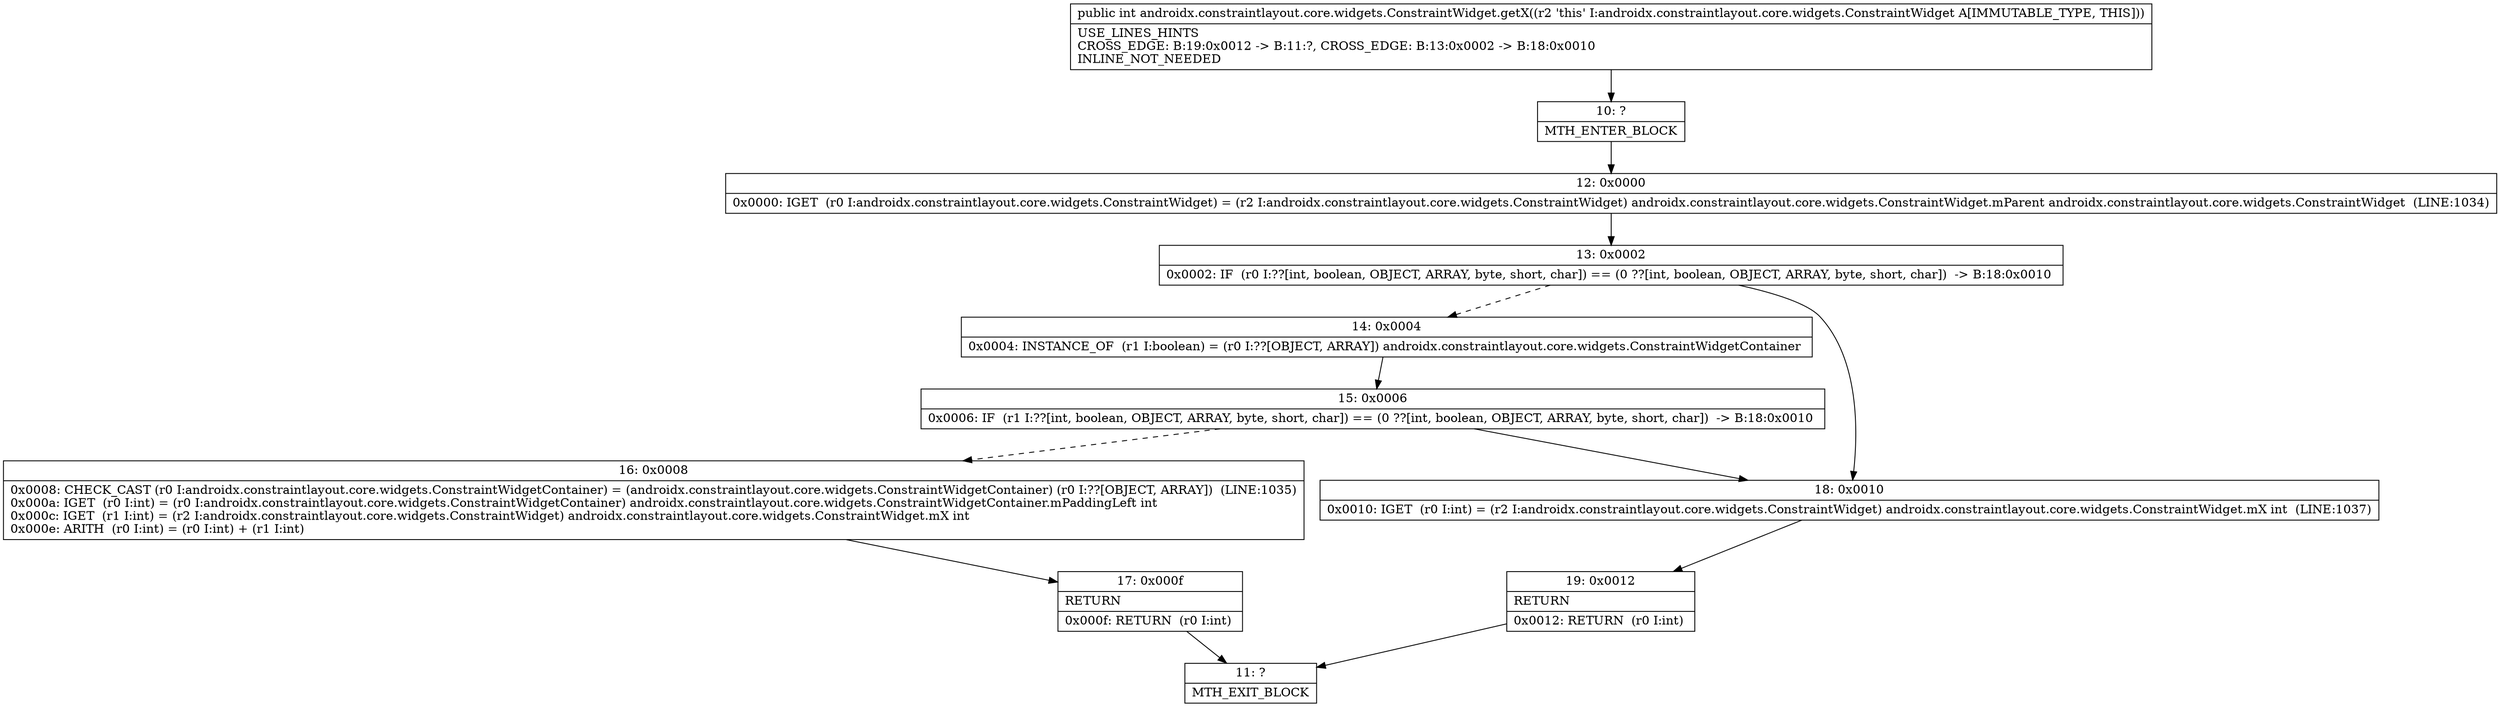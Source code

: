digraph "CFG forandroidx.constraintlayout.core.widgets.ConstraintWidget.getX()I" {
Node_10 [shape=record,label="{10\:\ ?|MTH_ENTER_BLOCK\l}"];
Node_12 [shape=record,label="{12\:\ 0x0000|0x0000: IGET  (r0 I:androidx.constraintlayout.core.widgets.ConstraintWidget) = (r2 I:androidx.constraintlayout.core.widgets.ConstraintWidget) androidx.constraintlayout.core.widgets.ConstraintWidget.mParent androidx.constraintlayout.core.widgets.ConstraintWidget  (LINE:1034)\l}"];
Node_13 [shape=record,label="{13\:\ 0x0002|0x0002: IF  (r0 I:??[int, boolean, OBJECT, ARRAY, byte, short, char]) == (0 ??[int, boolean, OBJECT, ARRAY, byte, short, char])  \-\> B:18:0x0010 \l}"];
Node_14 [shape=record,label="{14\:\ 0x0004|0x0004: INSTANCE_OF  (r1 I:boolean) = (r0 I:??[OBJECT, ARRAY]) androidx.constraintlayout.core.widgets.ConstraintWidgetContainer \l}"];
Node_15 [shape=record,label="{15\:\ 0x0006|0x0006: IF  (r1 I:??[int, boolean, OBJECT, ARRAY, byte, short, char]) == (0 ??[int, boolean, OBJECT, ARRAY, byte, short, char])  \-\> B:18:0x0010 \l}"];
Node_16 [shape=record,label="{16\:\ 0x0008|0x0008: CHECK_CAST (r0 I:androidx.constraintlayout.core.widgets.ConstraintWidgetContainer) = (androidx.constraintlayout.core.widgets.ConstraintWidgetContainer) (r0 I:??[OBJECT, ARRAY])  (LINE:1035)\l0x000a: IGET  (r0 I:int) = (r0 I:androidx.constraintlayout.core.widgets.ConstraintWidgetContainer) androidx.constraintlayout.core.widgets.ConstraintWidgetContainer.mPaddingLeft int \l0x000c: IGET  (r1 I:int) = (r2 I:androidx.constraintlayout.core.widgets.ConstraintWidget) androidx.constraintlayout.core.widgets.ConstraintWidget.mX int \l0x000e: ARITH  (r0 I:int) = (r0 I:int) + (r1 I:int) \l}"];
Node_17 [shape=record,label="{17\:\ 0x000f|RETURN\l|0x000f: RETURN  (r0 I:int) \l}"];
Node_11 [shape=record,label="{11\:\ ?|MTH_EXIT_BLOCK\l}"];
Node_18 [shape=record,label="{18\:\ 0x0010|0x0010: IGET  (r0 I:int) = (r2 I:androidx.constraintlayout.core.widgets.ConstraintWidget) androidx.constraintlayout.core.widgets.ConstraintWidget.mX int  (LINE:1037)\l}"];
Node_19 [shape=record,label="{19\:\ 0x0012|RETURN\l|0x0012: RETURN  (r0 I:int) \l}"];
MethodNode[shape=record,label="{public int androidx.constraintlayout.core.widgets.ConstraintWidget.getX((r2 'this' I:androidx.constraintlayout.core.widgets.ConstraintWidget A[IMMUTABLE_TYPE, THIS]))  | USE_LINES_HINTS\lCROSS_EDGE: B:19:0x0012 \-\> B:11:?, CROSS_EDGE: B:13:0x0002 \-\> B:18:0x0010\lINLINE_NOT_NEEDED\l}"];
MethodNode -> Node_10;Node_10 -> Node_12;
Node_12 -> Node_13;
Node_13 -> Node_14[style=dashed];
Node_13 -> Node_18;
Node_14 -> Node_15;
Node_15 -> Node_16[style=dashed];
Node_15 -> Node_18;
Node_16 -> Node_17;
Node_17 -> Node_11;
Node_18 -> Node_19;
Node_19 -> Node_11;
}

